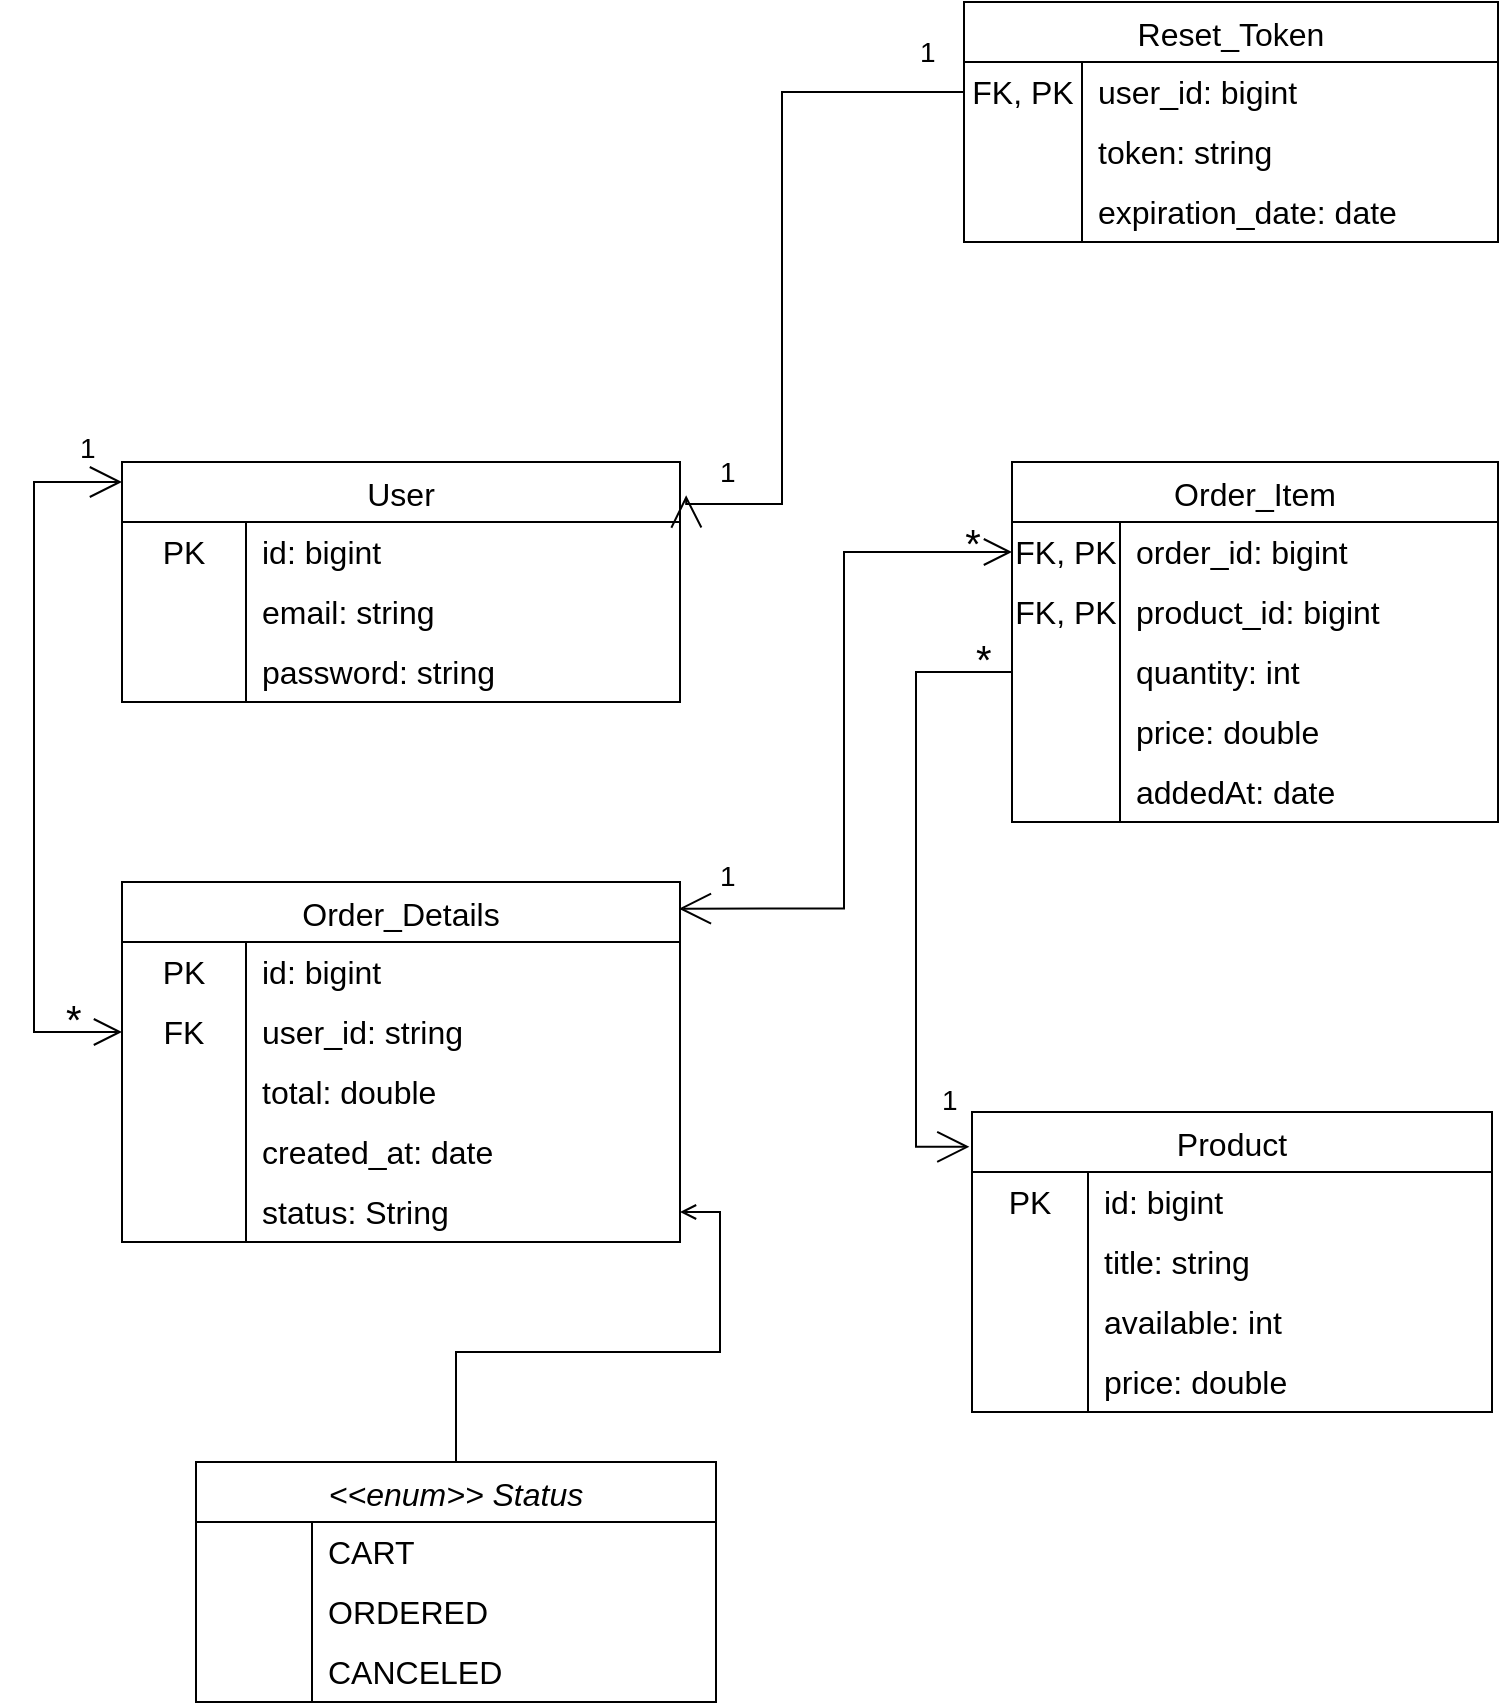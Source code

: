 <mxfile version="24.8.2">
  <diagram id="C5RBs43oDa-KdzZeNtuy" name="Page-1">
    <mxGraphModel dx="1417" dy="424" grid="1" gridSize="10" guides="1" tooltips="1" connect="1" arrows="1" fold="1" page="1" pageScale="1" pageWidth="827" pageHeight="1169" math="0" shadow="0">
      <root>
        <mxCell id="WIyWlLk6GJQsqaUBKTNV-0" />
        <mxCell id="WIyWlLk6GJQsqaUBKTNV-1" parent="WIyWlLk6GJQsqaUBKTNV-0" />
        <mxCell id="tDX9Rvb7DE5_OkJdQCPN-15" value="Order_Item" style="shape=table;startSize=30;container=1;collapsible=0;childLayout=tableLayout;fixedRows=1;rowLines=0;fontStyle=0;strokeColor=default;fontSize=16;" parent="WIyWlLk6GJQsqaUBKTNV-1" vertex="1">
          <mxGeometry x="-295" y="340" width="243" height="180" as="geometry" />
        </mxCell>
        <mxCell id="tDX9Rvb7DE5_OkJdQCPN-16" value="" style="shape=tableRow;horizontal=0;startSize=0;swimlaneHead=0;swimlaneBody=0;top=0;left=0;bottom=0;right=0;collapsible=0;dropTarget=0;fillColor=none;points=[[0,0.5],[1,0.5]];portConstraint=eastwest;strokeColor=inherit;fontSize=16;" parent="tDX9Rvb7DE5_OkJdQCPN-15" vertex="1">
          <mxGeometry y="30" width="243" height="30" as="geometry" />
        </mxCell>
        <mxCell id="tDX9Rvb7DE5_OkJdQCPN-17" value="FK, PK" style="shape=partialRectangle;html=1;whiteSpace=wrap;connectable=0;fillColor=none;top=0;left=0;bottom=0;right=0;overflow=hidden;pointerEvents=1;strokeColor=inherit;fontSize=16;" parent="tDX9Rvb7DE5_OkJdQCPN-16" vertex="1">
          <mxGeometry width="54" height="30" as="geometry">
            <mxRectangle width="54" height="30" as="alternateBounds" />
          </mxGeometry>
        </mxCell>
        <mxCell id="tDX9Rvb7DE5_OkJdQCPN-18" value="order_id: bigint" style="shape=partialRectangle;html=1;whiteSpace=wrap;connectable=0;fillColor=none;top=0;left=0;bottom=0;right=0;align=left;spacingLeft=6;overflow=hidden;strokeColor=inherit;fontSize=16;" parent="tDX9Rvb7DE5_OkJdQCPN-16" vertex="1">
          <mxGeometry x="54" width="189" height="30" as="geometry">
            <mxRectangle width="189" height="30" as="alternateBounds" />
          </mxGeometry>
        </mxCell>
        <mxCell id="tDX9Rvb7DE5_OkJdQCPN-22" value="" style="shape=tableRow;horizontal=0;startSize=0;swimlaneHead=0;swimlaneBody=0;top=0;left=0;bottom=0;right=0;collapsible=0;dropTarget=0;fillColor=none;points=[[0,0.5],[1,0.5]];portConstraint=eastwest;strokeColor=inherit;fontSize=16;" parent="tDX9Rvb7DE5_OkJdQCPN-15" vertex="1">
          <mxGeometry y="60" width="243" height="30" as="geometry" />
        </mxCell>
        <mxCell id="tDX9Rvb7DE5_OkJdQCPN-23" value="FK, PK" style="shape=partialRectangle;html=1;whiteSpace=wrap;connectable=0;fillColor=none;top=0;left=0;bottom=0;right=0;overflow=hidden;strokeColor=inherit;fontSize=16;" parent="tDX9Rvb7DE5_OkJdQCPN-22" vertex="1">
          <mxGeometry width="54" height="30" as="geometry">
            <mxRectangle width="54" height="30" as="alternateBounds" />
          </mxGeometry>
        </mxCell>
        <mxCell id="tDX9Rvb7DE5_OkJdQCPN-24" value="product_id: bigint" style="shape=partialRectangle;html=1;whiteSpace=wrap;connectable=0;fillColor=none;top=0;left=0;bottom=0;right=0;align=left;spacingLeft=6;overflow=hidden;strokeColor=inherit;fontSize=16;" parent="tDX9Rvb7DE5_OkJdQCPN-22" vertex="1">
          <mxGeometry x="54" width="189" height="30" as="geometry">
            <mxRectangle width="189" height="30" as="alternateBounds" />
          </mxGeometry>
        </mxCell>
        <mxCell id="tDX9Rvb7DE5_OkJdQCPN-80" value="" style="shape=tableRow;horizontal=0;startSize=0;swimlaneHead=0;swimlaneBody=0;top=0;left=0;bottom=0;right=0;collapsible=0;dropTarget=0;fillColor=none;points=[[0,0.5],[1,0.5]];portConstraint=eastwest;strokeColor=inherit;fontSize=16;" parent="tDX9Rvb7DE5_OkJdQCPN-15" vertex="1">
          <mxGeometry y="90" width="243" height="30" as="geometry" />
        </mxCell>
        <mxCell id="tDX9Rvb7DE5_OkJdQCPN-81" value="" style="shape=partialRectangle;html=1;whiteSpace=wrap;connectable=0;fillColor=none;top=0;left=0;bottom=0;right=0;overflow=hidden;strokeColor=inherit;fontSize=16;" parent="tDX9Rvb7DE5_OkJdQCPN-80" vertex="1">
          <mxGeometry width="54" height="30" as="geometry">
            <mxRectangle width="54" height="30" as="alternateBounds" />
          </mxGeometry>
        </mxCell>
        <mxCell id="tDX9Rvb7DE5_OkJdQCPN-82" value="quantity: int" style="shape=partialRectangle;html=1;whiteSpace=wrap;connectable=0;fillColor=none;top=0;left=0;bottom=0;right=0;align=left;spacingLeft=6;overflow=hidden;strokeColor=inherit;fontSize=16;" parent="tDX9Rvb7DE5_OkJdQCPN-80" vertex="1">
          <mxGeometry x="54" width="189" height="30" as="geometry">
            <mxRectangle width="189" height="30" as="alternateBounds" />
          </mxGeometry>
        </mxCell>
        <mxCell id="jIF1QHxJjUL9VCJIZxWb-7" value="" style="shape=tableRow;horizontal=0;startSize=0;swimlaneHead=0;swimlaneBody=0;top=0;left=0;bottom=0;right=0;collapsible=0;dropTarget=0;fillColor=none;points=[[0,0.5],[1,0.5]];portConstraint=eastwest;strokeColor=inherit;fontSize=16;" parent="tDX9Rvb7DE5_OkJdQCPN-15" vertex="1">
          <mxGeometry y="120" width="243" height="30" as="geometry" />
        </mxCell>
        <mxCell id="jIF1QHxJjUL9VCJIZxWb-8" value="" style="shape=partialRectangle;html=1;whiteSpace=wrap;connectable=0;fillColor=none;top=0;left=0;bottom=0;right=0;overflow=hidden;strokeColor=inherit;fontSize=16;" parent="jIF1QHxJjUL9VCJIZxWb-7" vertex="1">
          <mxGeometry width="54" height="30" as="geometry">
            <mxRectangle width="54" height="30" as="alternateBounds" />
          </mxGeometry>
        </mxCell>
        <mxCell id="jIF1QHxJjUL9VCJIZxWb-9" value="price: double" style="shape=partialRectangle;html=1;whiteSpace=wrap;connectable=0;fillColor=none;top=0;left=0;bottom=0;right=0;align=left;spacingLeft=6;overflow=hidden;strokeColor=inherit;fontSize=16;" parent="jIF1QHxJjUL9VCJIZxWb-7" vertex="1">
          <mxGeometry x="54" width="189" height="30" as="geometry">
            <mxRectangle width="189" height="30" as="alternateBounds" />
          </mxGeometry>
        </mxCell>
        <mxCell id="a9g6P3RkIXFf55lkZeK0-13" value="" style="shape=tableRow;horizontal=0;startSize=0;swimlaneHead=0;swimlaneBody=0;top=0;left=0;bottom=0;right=0;collapsible=0;dropTarget=0;fillColor=none;points=[[0,0.5],[1,0.5]];portConstraint=eastwest;strokeColor=inherit;fontSize=16;" vertex="1" parent="tDX9Rvb7DE5_OkJdQCPN-15">
          <mxGeometry y="150" width="243" height="30" as="geometry" />
        </mxCell>
        <mxCell id="a9g6P3RkIXFf55lkZeK0-14" value="" style="shape=partialRectangle;html=1;whiteSpace=wrap;connectable=0;fillColor=none;top=0;left=0;bottom=0;right=0;overflow=hidden;strokeColor=inherit;fontSize=16;" vertex="1" parent="a9g6P3RkIXFf55lkZeK0-13">
          <mxGeometry width="54" height="30" as="geometry">
            <mxRectangle width="54" height="30" as="alternateBounds" />
          </mxGeometry>
        </mxCell>
        <mxCell id="a9g6P3RkIXFf55lkZeK0-15" value="addedAt: date" style="shape=partialRectangle;html=1;whiteSpace=wrap;connectable=0;fillColor=none;top=0;left=0;bottom=0;right=0;align=left;spacingLeft=6;overflow=hidden;strokeColor=inherit;fontSize=16;" vertex="1" parent="a9g6P3RkIXFf55lkZeK0-13">
          <mxGeometry x="54" width="189" height="30" as="geometry">
            <mxRectangle width="189" height="30" as="alternateBounds" />
          </mxGeometry>
        </mxCell>
        <mxCell id="tDX9Rvb7DE5_OkJdQCPN-89" value="Order_Details" style="shape=table;startSize=30;container=1;collapsible=0;childLayout=tableLayout;fixedRows=1;rowLines=0;fontStyle=0;strokeColor=default;fontSize=16;" parent="WIyWlLk6GJQsqaUBKTNV-1" vertex="1">
          <mxGeometry x="-740" y="550" width="279" height="180" as="geometry" />
        </mxCell>
        <mxCell id="tDX9Rvb7DE5_OkJdQCPN-90" value="" style="shape=tableRow;horizontal=0;startSize=0;swimlaneHead=0;swimlaneBody=0;top=0;left=0;bottom=0;right=0;collapsible=0;dropTarget=0;fillColor=none;points=[[0,0.5],[1,0.5]];portConstraint=eastwest;strokeColor=inherit;fontSize=16;" parent="tDX9Rvb7DE5_OkJdQCPN-89" vertex="1">
          <mxGeometry y="30" width="279" height="30" as="geometry" />
        </mxCell>
        <mxCell id="tDX9Rvb7DE5_OkJdQCPN-91" value="PK" style="shape=partialRectangle;html=1;whiteSpace=wrap;connectable=0;fillColor=none;top=0;left=0;bottom=0;right=0;overflow=hidden;pointerEvents=1;strokeColor=inherit;fontSize=16;" parent="tDX9Rvb7DE5_OkJdQCPN-90" vertex="1">
          <mxGeometry width="62" height="30" as="geometry">
            <mxRectangle width="62" height="30" as="alternateBounds" />
          </mxGeometry>
        </mxCell>
        <mxCell id="tDX9Rvb7DE5_OkJdQCPN-92" value="id: bigint" style="shape=partialRectangle;html=1;whiteSpace=wrap;connectable=0;fillColor=none;top=0;left=0;bottom=0;right=0;align=left;spacingLeft=6;overflow=hidden;strokeColor=inherit;fontSize=16;" parent="tDX9Rvb7DE5_OkJdQCPN-90" vertex="1">
          <mxGeometry x="62" width="217" height="30" as="geometry">
            <mxRectangle width="217" height="30" as="alternateBounds" />
          </mxGeometry>
        </mxCell>
        <mxCell id="tDX9Rvb7DE5_OkJdQCPN-156" value="" style="shape=tableRow;horizontal=0;startSize=0;swimlaneHead=0;swimlaneBody=0;top=0;left=0;bottom=0;right=0;collapsible=0;dropTarget=0;fillColor=none;points=[[0,0.5],[1,0.5]];portConstraint=eastwest;strokeColor=inherit;fontSize=16;" parent="tDX9Rvb7DE5_OkJdQCPN-89" vertex="1">
          <mxGeometry y="60" width="279" height="30" as="geometry" />
        </mxCell>
        <mxCell id="tDX9Rvb7DE5_OkJdQCPN-157" value="FK" style="shape=partialRectangle;html=1;whiteSpace=wrap;connectable=0;fillColor=none;top=0;left=0;bottom=0;right=0;overflow=hidden;pointerEvents=1;strokeColor=inherit;fontSize=16;" parent="tDX9Rvb7DE5_OkJdQCPN-156" vertex="1">
          <mxGeometry width="62" height="30" as="geometry">
            <mxRectangle width="62" height="30" as="alternateBounds" />
          </mxGeometry>
        </mxCell>
        <mxCell id="tDX9Rvb7DE5_OkJdQCPN-158" value="user_id: string" style="shape=partialRectangle;html=1;whiteSpace=wrap;connectable=0;fillColor=none;top=0;left=0;bottom=0;right=0;align=left;spacingLeft=6;overflow=hidden;strokeColor=inherit;fontSize=16;" parent="tDX9Rvb7DE5_OkJdQCPN-156" vertex="1">
          <mxGeometry x="62" width="217" height="30" as="geometry">
            <mxRectangle width="217" height="30" as="alternateBounds" />
          </mxGeometry>
        </mxCell>
        <mxCell id="tDX9Rvb7DE5_OkJdQCPN-93" value="" style="shape=tableRow;horizontal=0;startSize=0;swimlaneHead=0;swimlaneBody=0;top=0;left=0;bottom=0;right=0;collapsible=0;dropTarget=0;fillColor=none;points=[[0,0.5],[1,0.5]];portConstraint=eastwest;strokeColor=inherit;fontSize=16;" parent="tDX9Rvb7DE5_OkJdQCPN-89" vertex="1">
          <mxGeometry y="90" width="279" height="30" as="geometry" />
        </mxCell>
        <mxCell id="tDX9Rvb7DE5_OkJdQCPN-94" value="" style="shape=partialRectangle;html=1;whiteSpace=wrap;connectable=0;fillColor=none;top=0;left=0;bottom=0;right=0;overflow=hidden;strokeColor=inherit;fontSize=16;" parent="tDX9Rvb7DE5_OkJdQCPN-93" vertex="1">
          <mxGeometry width="62" height="30" as="geometry">
            <mxRectangle width="62" height="30" as="alternateBounds" />
          </mxGeometry>
        </mxCell>
        <mxCell id="tDX9Rvb7DE5_OkJdQCPN-95" value="total: double" style="shape=partialRectangle;html=1;whiteSpace=wrap;connectable=0;fillColor=none;top=0;left=0;bottom=0;right=0;align=left;spacingLeft=6;overflow=hidden;strokeColor=inherit;fontSize=16;" parent="tDX9Rvb7DE5_OkJdQCPN-93" vertex="1">
          <mxGeometry x="62" width="217" height="30" as="geometry">
            <mxRectangle width="217" height="30" as="alternateBounds" />
          </mxGeometry>
        </mxCell>
        <mxCell id="jIF1QHxJjUL9VCJIZxWb-3" value="" style="shape=tableRow;horizontal=0;startSize=0;swimlaneHead=0;swimlaneBody=0;top=0;left=0;bottom=0;right=0;collapsible=0;dropTarget=0;fillColor=none;points=[[0,0.5],[1,0.5]];portConstraint=eastwest;strokeColor=inherit;fontSize=16;" parent="tDX9Rvb7DE5_OkJdQCPN-89" vertex="1">
          <mxGeometry y="120" width="279" height="30" as="geometry" />
        </mxCell>
        <mxCell id="jIF1QHxJjUL9VCJIZxWb-4" value="" style="shape=partialRectangle;html=1;whiteSpace=wrap;connectable=0;fillColor=none;top=0;left=0;bottom=0;right=0;overflow=hidden;strokeColor=inherit;fontSize=16;" parent="jIF1QHxJjUL9VCJIZxWb-3" vertex="1">
          <mxGeometry width="62" height="30" as="geometry">
            <mxRectangle width="62" height="30" as="alternateBounds" />
          </mxGeometry>
        </mxCell>
        <mxCell id="jIF1QHxJjUL9VCJIZxWb-5" value="created_at: date" style="shape=partialRectangle;html=1;whiteSpace=wrap;connectable=0;fillColor=none;top=0;left=0;bottom=0;right=0;align=left;spacingLeft=6;overflow=hidden;strokeColor=inherit;fontSize=16;" parent="jIF1QHxJjUL9VCJIZxWb-3" vertex="1">
          <mxGeometry x="62" width="217" height="30" as="geometry">
            <mxRectangle width="217" height="30" as="alternateBounds" />
          </mxGeometry>
        </mxCell>
        <mxCell id="tDX9Rvb7DE5_OkJdQCPN-96" value="" style="shape=tableRow;horizontal=0;startSize=0;swimlaneHead=0;swimlaneBody=0;top=0;left=0;bottom=0;right=0;collapsible=0;dropTarget=0;fillColor=none;points=[[0,0.5],[1,0.5]];portConstraint=eastwest;strokeColor=inherit;fontSize=16;" parent="tDX9Rvb7DE5_OkJdQCPN-89" vertex="1">
          <mxGeometry y="150" width="279" height="30" as="geometry" />
        </mxCell>
        <mxCell id="tDX9Rvb7DE5_OkJdQCPN-97" value="" style="shape=partialRectangle;html=1;whiteSpace=wrap;connectable=0;fillColor=none;top=0;left=0;bottom=0;right=0;overflow=hidden;strokeColor=inherit;fontSize=16;" parent="tDX9Rvb7DE5_OkJdQCPN-96" vertex="1">
          <mxGeometry width="62" height="30" as="geometry">
            <mxRectangle width="62" height="30" as="alternateBounds" />
          </mxGeometry>
        </mxCell>
        <mxCell id="tDX9Rvb7DE5_OkJdQCPN-98" value="status: String" style="shape=partialRectangle;html=1;whiteSpace=wrap;connectable=0;fillColor=none;top=0;left=0;bottom=0;right=0;align=left;spacingLeft=6;overflow=hidden;strokeColor=inherit;fontSize=16;" parent="tDX9Rvb7DE5_OkJdQCPN-96" vertex="1">
          <mxGeometry x="62" width="217" height="30" as="geometry">
            <mxRectangle width="217" height="30" as="alternateBounds" />
          </mxGeometry>
        </mxCell>
        <mxCell id="tDX9Rvb7DE5_OkJdQCPN-118" value="Product" style="shape=table;startSize=30;container=1;collapsible=0;childLayout=tableLayout;fixedRows=1;rowLines=0;fontStyle=0;strokeColor=default;fontSize=16;" parent="WIyWlLk6GJQsqaUBKTNV-1" vertex="1">
          <mxGeometry x="-315" y="665" width="260" height="150" as="geometry" />
        </mxCell>
        <mxCell id="tDX9Rvb7DE5_OkJdQCPN-119" value="" style="shape=tableRow;horizontal=0;startSize=0;swimlaneHead=0;swimlaneBody=0;top=0;left=0;bottom=0;right=0;collapsible=0;dropTarget=0;fillColor=none;points=[[0,0.5],[1,0.5]];portConstraint=eastwest;strokeColor=inherit;fontSize=16;" parent="tDX9Rvb7DE5_OkJdQCPN-118" vertex="1">
          <mxGeometry y="30" width="260" height="30" as="geometry" />
        </mxCell>
        <mxCell id="tDX9Rvb7DE5_OkJdQCPN-120" value="PK" style="shape=partialRectangle;html=1;whiteSpace=wrap;connectable=0;fillColor=none;top=0;left=0;bottom=0;right=0;overflow=hidden;pointerEvents=1;strokeColor=inherit;fontSize=16;" parent="tDX9Rvb7DE5_OkJdQCPN-119" vertex="1">
          <mxGeometry width="58" height="30" as="geometry">
            <mxRectangle width="58" height="30" as="alternateBounds" />
          </mxGeometry>
        </mxCell>
        <mxCell id="tDX9Rvb7DE5_OkJdQCPN-121" value="id: bigint" style="shape=partialRectangle;html=1;whiteSpace=wrap;connectable=0;fillColor=none;top=0;left=0;bottom=0;right=0;align=left;spacingLeft=6;overflow=hidden;strokeColor=inherit;fontSize=16;" parent="tDX9Rvb7DE5_OkJdQCPN-119" vertex="1">
          <mxGeometry x="58" width="202" height="30" as="geometry">
            <mxRectangle width="202" height="30" as="alternateBounds" />
          </mxGeometry>
        </mxCell>
        <mxCell id="tDX9Rvb7DE5_OkJdQCPN-122" value="" style="shape=tableRow;horizontal=0;startSize=0;swimlaneHead=0;swimlaneBody=0;top=0;left=0;bottom=0;right=0;collapsible=0;dropTarget=0;fillColor=none;points=[[0,0.5],[1,0.5]];portConstraint=eastwest;strokeColor=inherit;fontSize=16;" parent="tDX9Rvb7DE5_OkJdQCPN-118" vertex="1">
          <mxGeometry y="60" width="260" height="30" as="geometry" />
        </mxCell>
        <mxCell id="tDX9Rvb7DE5_OkJdQCPN-123" value="" style="shape=partialRectangle;html=1;whiteSpace=wrap;connectable=0;fillColor=none;top=0;left=0;bottom=0;right=0;overflow=hidden;strokeColor=inherit;fontSize=16;" parent="tDX9Rvb7DE5_OkJdQCPN-122" vertex="1">
          <mxGeometry width="58" height="30" as="geometry">
            <mxRectangle width="58" height="30" as="alternateBounds" />
          </mxGeometry>
        </mxCell>
        <mxCell id="tDX9Rvb7DE5_OkJdQCPN-124" value="title: string" style="shape=partialRectangle;html=1;whiteSpace=wrap;connectable=0;fillColor=none;top=0;left=0;bottom=0;right=0;align=left;spacingLeft=6;overflow=hidden;strokeColor=inherit;fontSize=16;" parent="tDX9Rvb7DE5_OkJdQCPN-122" vertex="1">
          <mxGeometry x="58" width="202" height="30" as="geometry">
            <mxRectangle width="202" height="30" as="alternateBounds" />
          </mxGeometry>
        </mxCell>
        <mxCell id="tDX9Rvb7DE5_OkJdQCPN-125" value="" style="shape=tableRow;horizontal=0;startSize=0;swimlaneHead=0;swimlaneBody=0;top=0;left=0;bottom=0;right=0;collapsible=0;dropTarget=0;fillColor=none;points=[[0,0.5],[1,0.5]];portConstraint=eastwest;strokeColor=inherit;fontSize=16;" parent="tDX9Rvb7DE5_OkJdQCPN-118" vertex="1">
          <mxGeometry y="90" width="260" height="30" as="geometry" />
        </mxCell>
        <mxCell id="tDX9Rvb7DE5_OkJdQCPN-126" value="" style="shape=partialRectangle;html=1;whiteSpace=wrap;connectable=0;fillColor=none;top=0;left=0;bottom=0;right=0;overflow=hidden;strokeColor=inherit;fontSize=16;" parent="tDX9Rvb7DE5_OkJdQCPN-125" vertex="1">
          <mxGeometry width="58" height="30" as="geometry">
            <mxRectangle width="58" height="30" as="alternateBounds" />
          </mxGeometry>
        </mxCell>
        <mxCell id="tDX9Rvb7DE5_OkJdQCPN-127" value="available: int" style="shape=partialRectangle;html=1;whiteSpace=wrap;connectable=0;fillColor=none;top=0;left=0;bottom=0;right=0;align=left;spacingLeft=6;overflow=hidden;strokeColor=inherit;fontSize=16;" parent="tDX9Rvb7DE5_OkJdQCPN-125" vertex="1">
          <mxGeometry x="58" width="202" height="30" as="geometry">
            <mxRectangle width="202" height="30" as="alternateBounds" />
          </mxGeometry>
        </mxCell>
        <mxCell id="tDX9Rvb7DE5_OkJdQCPN-128" value="" style="shape=tableRow;horizontal=0;startSize=0;swimlaneHead=0;swimlaneBody=0;top=0;left=0;bottom=0;right=0;collapsible=0;dropTarget=0;fillColor=none;points=[[0,0.5],[1,0.5]];portConstraint=eastwest;strokeColor=inherit;fontSize=16;" parent="tDX9Rvb7DE5_OkJdQCPN-118" vertex="1">
          <mxGeometry y="120" width="260" height="30" as="geometry" />
        </mxCell>
        <mxCell id="tDX9Rvb7DE5_OkJdQCPN-129" value="" style="shape=partialRectangle;html=1;whiteSpace=wrap;connectable=0;fillColor=none;top=0;left=0;bottom=0;right=0;overflow=hidden;strokeColor=inherit;fontSize=16;" parent="tDX9Rvb7DE5_OkJdQCPN-128" vertex="1">
          <mxGeometry width="58" height="30" as="geometry">
            <mxRectangle width="58" height="30" as="alternateBounds" />
          </mxGeometry>
        </mxCell>
        <mxCell id="tDX9Rvb7DE5_OkJdQCPN-130" value="price: double" style="shape=partialRectangle;html=1;whiteSpace=wrap;connectable=0;fillColor=none;top=0;left=0;bottom=0;right=0;align=left;spacingLeft=6;overflow=hidden;strokeColor=inherit;fontSize=16;" parent="tDX9Rvb7DE5_OkJdQCPN-128" vertex="1">
          <mxGeometry x="58" width="202" height="30" as="geometry">
            <mxRectangle width="202" height="30" as="alternateBounds" />
          </mxGeometry>
        </mxCell>
        <mxCell id="tDX9Rvb7DE5_OkJdQCPN-144" value="User" style="shape=table;startSize=30;container=1;collapsible=0;childLayout=tableLayout;fixedRows=1;rowLines=0;fontStyle=0;strokeColor=default;fontSize=16;" parent="WIyWlLk6GJQsqaUBKTNV-1" vertex="1">
          <mxGeometry x="-740" y="340" width="279" height="120" as="geometry" />
        </mxCell>
        <mxCell id="tDX9Rvb7DE5_OkJdQCPN-145" value="" style="shape=tableRow;horizontal=0;startSize=0;swimlaneHead=0;swimlaneBody=0;top=0;left=0;bottom=0;right=0;collapsible=0;dropTarget=0;fillColor=none;points=[[0,0.5],[1,0.5]];portConstraint=eastwest;strokeColor=inherit;fontSize=16;" parent="tDX9Rvb7DE5_OkJdQCPN-144" vertex="1">
          <mxGeometry y="30" width="279" height="30" as="geometry" />
        </mxCell>
        <mxCell id="tDX9Rvb7DE5_OkJdQCPN-146" value="PK" style="shape=partialRectangle;html=1;whiteSpace=wrap;connectable=0;fillColor=none;top=0;left=0;bottom=0;right=0;overflow=hidden;pointerEvents=1;strokeColor=inherit;fontSize=16;" parent="tDX9Rvb7DE5_OkJdQCPN-145" vertex="1">
          <mxGeometry width="62" height="30" as="geometry">
            <mxRectangle width="62" height="30" as="alternateBounds" />
          </mxGeometry>
        </mxCell>
        <mxCell id="tDX9Rvb7DE5_OkJdQCPN-147" value="id: bigint" style="shape=partialRectangle;html=1;whiteSpace=wrap;connectable=0;fillColor=none;top=0;left=0;bottom=0;right=0;align=left;spacingLeft=6;overflow=hidden;strokeColor=inherit;fontSize=16;" parent="tDX9Rvb7DE5_OkJdQCPN-145" vertex="1">
          <mxGeometry x="62" width="217" height="30" as="geometry">
            <mxRectangle width="217" height="30" as="alternateBounds" />
          </mxGeometry>
        </mxCell>
        <mxCell id="tDX9Rvb7DE5_OkJdQCPN-148" value="" style="shape=tableRow;horizontal=0;startSize=0;swimlaneHead=0;swimlaneBody=0;top=0;left=0;bottom=0;right=0;collapsible=0;dropTarget=0;fillColor=none;points=[[0,0.5],[1,0.5]];portConstraint=eastwest;strokeColor=inherit;fontSize=16;" parent="tDX9Rvb7DE5_OkJdQCPN-144" vertex="1">
          <mxGeometry y="60" width="279" height="30" as="geometry" />
        </mxCell>
        <mxCell id="tDX9Rvb7DE5_OkJdQCPN-149" value="" style="shape=partialRectangle;html=1;whiteSpace=wrap;connectable=0;fillColor=none;top=0;left=0;bottom=0;right=0;overflow=hidden;strokeColor=inherit;fontSize=16;" parent="tDX9Rvb7DE5_OkJdQCPN-148" vertex="1">
          <mxGeometry width="62" height="30" as="geometry">
            <mxRectangle width="62" height="30" as="alternateBounds" />
          </mxGeometry>
        </mxCell>
        <mxCell id="tDX9Rvb7DE5_OkJdQCPN-150" value="email: string" style="shape=partialRectangle;html=1;whiteSpace=wrap;connectable=0;fillColor=none;top=0;left=0;bottom=0;right=0;align=left;spacingLeft=6;overflow=hidden;strokeColor=inherit;fontSize=16;" parent="tDX9Rvb7DE5_OkJdQCPN-148" vertex="1">
          <mxGeometry x="62" width="217" height="30" as="geometry">
            <mxRectangle width="217" height="30" as="alternateBounds" />
          </mxGeometry>
        </mxCell>
        <mxCell id="tDX9Rvb7DE5_OkJdQCPN-151" value="" style="shape=tableRow;horizontal=0;startSize=0;swimlaneHead=0;swimlaneBody=0;top=0;left=0;bottom=0;right=0;collapsible=0;dropTarget=0;fillColor=none;points=[[0,0.5],[1,0.5]];portConstraint=eastwest;strokeColor=inherit;fontSize=16;" parent="tDX9Rvb7DE5_OkJdQCPN-144" vertex="1">
          <mxGeometry y="90" width="279" height="30" as="geometry" />
        </mxCell>
        <mxCell id="tDX9Rvb7DE5_OkJdQCPN-152" value="" style="shape=partialRectangle;html=1;whiteSpace=wrap;connectable=0;fillColor=none;top=0;left=0;bottom=0;right=0;overflow=hidden;strokeColor=inherit;fontSize=16;" parent="tDX9Rvb7DE5_OkJdQCPN-151" vertex="1">
          <mxGeometry width="62" height="30" as="geometry">
            <mxRectangle width="62" height="30" as="alternateBounds" />
          </mxGeometry>
        </mxCell>
        <mxCell id="tDX9Rvb7DE5_OkJdQCPN-153" value="password: string" style="shape=partialRectangle;html=1;whiteSpace=wrap;connectable=0;fillColor=none;top=0;left=0;bottom=0;right=0;align=left;spacingLeft=6;overflow=hidden;strokeColor=inherit;fontSize=16;" parent="tDX9Rvb7DE5_OkJdQCPN-151" vertex="1">
          <mxGeometry x="62" width="217" height="30" as="geometry">
            <mxRectangle width="217" height="30" as="alternateBounds" />
          </mxGeometry>
        </mxCell>
        <mxCell id="tDX9Rvb7DE5_OkJdQCPN-161" value="&lt;font style=&quot;font-size: 14px;&quot;&gt;1&lt;/font&gt;" style="endArrow=open;html=1;endSize=12;startArrow=open;startSize=14;startFill=0;edgeStyle=orthogonalEdgeStyle;align=left;verticalAlign=bottom;rounded=0;exitX=0.998;exitY=0.074;exitDx=0;exitDy=0;endFill=0;entryX=0;entryY=0.5;entryDx=0;entryDy=0;exitPerimeter=0;" parent="WIyWlLk6GJQsqaUBKTNV-1" source="tDX9Rvb7DE5_OkJdQCPN-89" target="tDX9Rvb7DE5_OkJdQCPN-16" edge="1">
          <mxGeometry x="-0.889" y="5" relative="1" as="geometry">
            <mxPoint x="-450" y="675" as="sourcePoint" />
            <mxPoint x="-289" y="620" as="targetPoint" />
            <mxPoint as="offset" />
            <Array as="points">
              <mxPoint x="-379" y="563" />
              <mxPoint x="-379" y="385" />
            </Array>
          </mxGeometry>
        </mxCell>
        <mxCell id="tDX9Rvb7DE5_OkJdQCPN-162" value="&lt;span style=&quot;font-size: 20px;&quot;&gt;*&lt;/span&gt;" style="text;html=1;align=center;verticalAlign=middle;resizable=0;points=[];autosize=1;strokeColor=none;fillColor=none;" parent="WIyWlLk6GJQsqaUBKTNV-1" vertex="1">
          <mxGeometry x="-330" y="360" width="30" height="40" as="geometry" />
        </mxCell>
        <mxCell id="tDX9Rvb7DE5_OkJdQCPN-163" value="&lt;font style=&quot;font-size: 14px;&quot;&gt;1&lt;/font&gt;" style="endArrow=none;html=1;endSize=12;startArrow=open;startSize=14;startFill=0;edgeStyle=orthogonalEdgeStyle;align=left;verticalAlign=bottom;rounded=0;endFill=0;entryX=0;entryY=0.5;entryDx=0;entryDy=0;exitX=-0.005;exitY=0.116;exitDx=0;exitDy=0;exitPerimeter=0;" parent="WIyWlLk6GJQsqaUBKTNV-1" source="tDX9Rvb7DE5_OkJdQCPN-118" target="tDX9Rvb7DE5_OkJdQCPN-22" edge="1">
          <mxGeometry x="-0.906" y="-12" relative="1" as="geometry">
            <mxPoint x="-475" y="830" as="sourcePoint" />
            <mxPoint x="-290" y="720" as="targetPoint" />
            <mxPoint as="offset" />
            <Array as="points">
              <mxPoint x="-343" y="682" />
              <mxPoint x="-343" y="445" />
            </Array>
          </mxGeometry>
        </mxCell>
        <mxCell id="tDX9Rvb7DE5_OkJdQCPN-164" value="&lt;span style=&quot;font-size: 20px; text-align: center; text-wrap: nowrap;&quot;&gt;*&lt;/span&gt;" style="text;whiteSpace=wrap;html=1;" parent="WIyWlLk6GJQsqaUBKTNV-1" vertex="1">
          <mxGeometry x="-315" y="420" width="40" height="40" as="geometry" />
        </mxCell>
        <mxCell id="tDX9Rvb7DE5_OkJdQCPN-169" value="&lt;font style=&quot;font-size: 14px;&quot;&gt;1&lt;/font&gt;" style="endArrow=open;html=1;endSize=12;startArrow=open;startSize=14;startFill=0;edgeStyle=orthogonalEdgeStyle;align=left;verticalAlign=bottom;rounded=0;endFill=0;entryX=0;entryY=0.5;entryDx=0;entryDy=0;" parent="WIyWlLk6GJQsqaUBKTNV-1" target="tDX9Rvb7DE5_OkJdQCPN-156" edge="1">
          <mxGeometry x="-0.874" y="-6" relative="1" as="geometry">
            <mxPoint x="-740" y="350" as="sourcePoint" />
            <mxPoint x="-749" y="620" as="targetPoint" />
            <mxPoint as="offset" />
            <Array as="points">
              <mxPoint x="-784" y="350" />
              <mxPoint x="-784" y="625" />
            </Array>
          </mxGeometry>
        </mxCell>
        <mxCell id="tDX9Rvb7DE5_OkJdQCPN-170" value="&lt;span style=&quot;font-size: 20px; text-align: center; text-wrap: nowrap;&quot;&gt;*&lt;/span&gt;" style="text;whiteSpace=wrap;html=1;" parent="WIyWlLk6GJQsqaUBKTNV-1" vertex="1">
          <mxGeometry x="-770" y="600" width="30" height="50" as="geometry" />
        </mxCell>
        <mxCell id="J2Cnlf2TnhCCyxw9L9qZ-23" style="edgeStyle=orthogonalEdgeStyle;rounded=0;orthogonalLoop=1;jettySize=auto;html=1;exitX=0.5;exitY=0;exitDx=0;exitDy=0;entryX=1;entryY=0.5;entryDx=0;entryDy=0;endArrow=open;endFill=0;" parent="WIyWlLk6GJQsqaUBKTNV-1" source="J2Cnlf2TnhCCyxw9L9qZ-0" target="tDX9Rvb7DE5_OkJdQCPN-96" edge="1">
          <mxGeometry relative="1" as="geometry" />
        </mxCell>
        <mxCell id="J2Cnlf2TnhCCyxw9L9qZ-0" value="&lt;&lt;enum&gt;&gt; Status" style="shape=table;startSize=30;container=1;collapsible=0;childLayout=tableLayout;fixedRows=1;rowLines=0;fontStyle=2;strokeColor=default;fontSize=16;" parent="WIyWlLk6GJQsqaUBKTNV-1" vertex="1">
          <mxGeometry x="-703" y="840" width="260" height="120" as="geometry" />
        </mxCell>
        <mxCell id="J2Cnlf2TnhCCyxw9L9qZ-1" value="" style="shape=tableRow;horizontal=0;startSize=0;swimlaneHead=0;swimlaneBody=0;top=0;left=0;bottom=0;right=0;collapsible=0;dropTarget=0;fillColor=none;points=[[0,0.5],[1,0.5]];portConstraint=eastwest;strokeColor=inherit;fontSize=16;" parent="J2Cnlf2TnhCCyxw9L9qZ-0" vertex="1">
          <mxGeometry y="30" width="260" height="30" as="geometry" />
        </mxCell>
        <mxCell id="J2Cnlf2TnhCCyxw9L9qZ-2" value="" style="shape=partialRectangle;html=1;whiteSpace=wrap;connectable=0;fillColor=none;top=0;left=0;bottom=0;right=0;overflow=hidden;pointerEvents=1;strokeColor=inherit;fontSize=16;" parent="J2Cnlf2TnhCCyxw9L9qZ-1" vertex="1">
          <mxGeometry width="58" height="30" as="geometry">
            <mxRectangle width="58" height="30" as="alternateBounds" />
          </mxGeometry>
        </mxCell>
        <mxCell id="J2Cnlf2TnhCCyxw9L9qZ-3" value="CART" style="shape=partialRectangle;html=1;whiteSpace=wrap;connectable=0;fillColor=none;top=0;left=0;bottom=0;right=0;align=left;spacingLeft=6;overflow=hidden;strokeColor=inherit;fontSize=16;" parent="J2Cnlf2TnhCCyxw9L9qZ-1" vertex="1">
          <mxGeometry x="58" width="202" height="30" as="geometry">
            <mxRectangle width="202" height="30" as="alternateBounds" />
          </mxGeometry>
        </mxCell>
        <mxCell id="J2Cnlf2TnhCCyxw9L9qZ-4" value="" style="shape=tableRow;horizontal=0;startSize=0;swimlaneHead=0;swimlaneBody=0;top=0;left=0;bottom=0;right=0;collapsible=0;dropTarget=0;fillColor=none;points=[[0,0.5],[1,0.5]];portConstraint=eastwest;strokeColor=inherit;fontSize=16;" parent="J2Cnlf2TnhCCyxw9L9qZ-0" vertex="1">
          <mxGeometry y="60" width="260" height="30" as="geometry" />
        </mxCell>
        <mxCell id="J2Cnlf2TnhCCyxw9L9qZ-5" value="" style="shape=partialRectangle;html=1;whiteSpace=wrap;connectable=0;fillColor=none;top=0;left=0;bottom=0;right=0;overflow=hidden;strokeColor=inherit;fontSize=16;" parent="J2Cnlf2TnhCCyxw9L9qZ-4" vertex="1">
          <mxGeometry width="58" height="30" as="geometry">
            <mxRectangle width="58" height="30" as="alternateBounds" />
          </mxGeometry>
        </mxCell>
        <mxCell id="J2Cnlf2TnhCCyxw9L9qZ-6" value="ORDERED" style="shape=partialRectangle;html=1;whiteSpace=wrap;connectable=0;fillColor=none;top=0;left=0;bottom=0;right=0;align=left;spacingLeft=6;overflow=hidden;strokeColor=inherit;fontSize=16;" parent="J2Cnlf2TnhCCyxw9L9qZ-4" vertex="1">
          <mxGeometry x="58" width="202" height="30" as="geometry">
            <mxRectangle width="202" height="30" as="alternateBounds" />
          </mxGeometry>
        </mxCell>
        <mxCell id="J2Cnlf2TnhCCyxw9L9qZ-7" value="" style="shape=tableRow;horizontal=0;startSize=0;swimlaneHead=0;swimlaneBody=0;top=0;left=0;bottom=0;right=0;collapsible=0;dropTarget=0;fillColor=none;points=[[0,0.5],[1,0.5]];portConstraint=eastwest;strokeColor=inherit;fontSize=16;" parent="J2Cnlf2TnhCCyxw9L9qZ-0" vertex="1">
          <mxGeometry y="90" width="260" height="30" as="geometry" />
        </mxCell>
        <mxCell id="J2Cnlf2TnhCCyxw9L9qZ-8" value="" style="shape=partialRectangle;html=1;whiteSpace=wrap;connectable=0;fillColor=none;top=0;left=0;bottom=0;right=0;overflow=hidden;strokeColor=inherit;fontSize=16;" parent="J2Cnlf2TnhCCyxw9L9qZ-7" vertex="1">
          <mxGeometry width="58" height="30" as="geometry">
            <mxRectangle width="58" height="30" as="alternateBounds" />
          </mxGeometry>
        </mxCell>
        <mxCell id="J2Cnlf2TnhCCyxw9L9qZ-9" value="CANCELED" style="shape=partialRectangle;html=1;whiteSpace=wrap;connectable=0;fillColor=none;top=0;left=0;bottom=0;right=0;align=left;spacingLeft=6;overflow=hidden;strokeColor=inherit;fontSize=16;" parent="J2Cnlf2TnhCCyxw9L9qZ-7" vertex="1">
          <mxGeometry x="58" width="202" height="30" as="geometry">
            <mxRectangle width="202" height="30" as="alternateBounds" />
          </mxGeometry>
        </mxCell>
        <mxCell id="Gjw0V5XJrUd5qeFrke2--0" value="Reset_Token" style="shape=table;startSize=30;container=1;collapsible=0;childLayout=tableLayout;fixedRows=1;rowLines=0;fontStyle=0;strokeColor=default;fontSize=16;" parent="WIyWlLk6GJQsqaUBKTNV-1" vertex="1">
          <mxGeometry x="-319" y="110" width="267" height="120" as="geometry" />
        </mxCell>
        <mxCell id="Gjw0V5XJrUd5qeFrke2--1" value="" style="shape=tableRow;horizontal=0;startSize=0;swimlaneHead=0;swimlaneBody=0;top=0;left=0;bottom=0;right=0;collapsible=0;dropTarget=0;fillColor=none;points=[[0,0.5],[1,0.5]];portConstraint=eastwest;strokeColor=inherit;fontSize=16;" parent="Gjw0V5XJrUd5qeFrke2--0" vertex="1">
          <mxGeometry y="30" width="267" height="30" as="geometry" />
        </mxCell>
        <mxCell id="Gjw0V5XJrUd5qeFrke2--2" value="FK, PK" style="shape=partialRectangle;html=1;whiteSpace=wrap;connectable=0;fillColor=none;top=0;left=0;bottom=0;right=0;overflow=hidden;pointerEvents=1;strokeColor=inherit;fontSize=16;" parent="Gjw0V5XJrUd5qeFrke2--1" vertex="1">
          <mxGeometry width="59" height="30" as="geometry">
            <mxRectangle width="59" height="30" as="alternateBounds" />
          </mxGeometry>
        </mxCell>
        <mxCell id="Gjw0V5XJrUd5qeFrke2--3" value="user_id: bigint" style="shape=partialRectangle;html=1;whiteSpace=wrap;connectable=0;fillColor=none;top=0;left=0;bottom=0;right=0;align=left;spacingLeft=6;overflow=hidden;strokeColor=inherit;fontSize=16;" parent="Gjw0V5XJrUd5qeFrke2--1" vertex="1">
          <mxGeometry x="59" width="208" height="30" as="geometry">
            <mxRectangle width="208" height="30" as="alternateBounds" />
          </mxGeometry>
        </mxCell>
        <mxCell id="Gjw0V5XJrUd5qeFrke2--4" value="" style="shape=tableRow;horizontal=0;startSize=0;swimlaneHead=0;swimlaneBody=0;top=0;left=0;bottom=0;right=0;collapsible=0;dropTarget=0;fillColor=none;points=[[0,0.5],[1,0.5]];portConstraint=eastwest;strokeColor=inherit;fontSize=16;" parent="Gjw0V5XJrUd5qeFrke2--0" vertex="1">
          <mxGeometry y="60" width="267" height="30" as="geometry" />
        </mxCell>
        <mxCell id="Gjw0V5XJrUd5qeFrke2--5" value="" style="shape=partialRectangle;html=1;whiteSpace=wrap;connectable=0;fillColor=none;top=0;left=0;bottom=0;right=0;overflow=hidden;strokeColor=inherit;fontSize=16;" parent="Gjw0V5XJrUd5qeFrke2--4" vertex="1">
          <mxGeometry width="59" height="30" as="geometry">
            <mxRectangle width="59" height="30" as="alternateBounds" />
          </mxGeometry>
        </mxCell>
        <mxCell id="Gjw0V5XJrUd5qeFrke2--6" value="token: string" style="shape=partialRectangle;html=1;whiteSpace=wrap;connectable=0;fillColor=none;top=0;left=0;bottom=0;right=0;align=left;spacingLeft=6;overflow=hidden;strokeColor=inherit;fontSize=16;" parent="Gjw0V5XJrUd5qeFrke2--4" vertex="1">
          <mxGeometry x="59" width="208" height="30" as="geometry">
            <mxRectangle width="208" height="30" as="alternateBounds" />
          </mxGeometry>
        </mxCell>
        <mxCell id="Gjw0V5XJrUd5qeFrke2--7" value="" style="shape=tableRow;horizontal=0;startSize=0;swimlaneHead=0;swimlaneBody=0;top=0;left=0;bottom=0;right=0;collapsible=0;dropTarget=0;fillColor=none;points=[[0,0.5],[1,0.5]];portConstraint=eastwest;strokeColor=inherit;fontSize=16;" parent="Gjw0V5XJrUd5qeFrke2--0" vertex="1">
          <mxGeometry y="90" width="267" height="30" as="geometry" />
        </mxCell>
        <mxCell id="Gjw0V5XJrUd5qeFrke2--8" value="" style="shape=partialRectangle;html=1;whiteSpace=wrap;connectable=0;fillColor=none;top=0;left=0;bottom=0;right=0;overflow=hidden;strokeColor=inherit;fontSize=16;" parent="Gjw0V5XJrUd5qeFrke2--7" vertex="1">
          <mxGeometry width="59" height="30" as="geometry">
            <mxRectangle width="59" height="30" as="alternateBounds" />
          </mxGeometry>
        </mxCell>
        <mxCell id="Gjw0V5XJrUd5qeFrke2--9" value="expiration_date: date" style="shape=partialRectangle;html=1;whiteSpace=wrap;connectable=0;fillColor=none;top=0;left=0;bottom=0;right=0;align=left;spacingLeft=6;overflow=hidden;strokeColor=inherit;fontSize=16;" parent="Gjw0V5XJrUd5qeFrke2--7" vertex="1">
          <mxGeometry x="59" width="208" height="30" as="geometry">
            <mxRectangle width="208" height="30" as="alternateBounds" />
          </mxGeometry>
        </mxCell>
        <mxCell id="Gjw0V5XJrUd5qeFrke2--16" value="&lt;font style=&quot;font-size: 14px;&quot;&gt;1&lt;/font&gt;" style="endArrow=none;html=1;endSize=12;startArrow=open;startSize=14;startFill=0;edgeStyle=orthogonalEdgeStyle;align=left;verticalAlign=bottom;rounded=0;exitX=1.011;exitY=0.139;exitDx=0;exitDy=0;endFill=0;entryX=0;entryY=0.5;entryDx=0;entryDy=0;exitPerimeter=0;" parent="WIyWlLk6GJQsqaUBKTNV-1" source="tDX9Rvb7DE5_OkJdQCPN-144" target="Gjw0V5XJrUd5qeFrke2--1" edge="1">
          <mxGeometry x="-0.889" y="5" relative="1" as="geometry">
            <mxPoint x="-530" y="328" as="sourcePoint" />
            <mxPoint x="-331" y="150" as="targetPoint" />
            <mxPoint as="offset" />
            <Array as="points">
              <mxPoint x="-410" y="361" />
              <mxPoint x="-410" y="155" />
            </Array>
          </mxGeometry>
        </mxCell>
        <mxCell id="Gjw0V5XJrUd5qeFrke2--17" value="&lt;span style=&quot;text-align: center; text-wrap: nowrap;&quot;&gt;&lt;font style=&quot;font-size: 14px;&quot;&gt;1&lt;/font&gt;&lt;/span&gt;" style="text;whiteSpace=wrap;html=1;" parent="WIyWlLk6GJQsqaUBKTNV-1" vertex="1">
          <mxGeometry x="-343" y="120" width="40" height="40" as="geometry" />
        </mxCell>
      </root>
    </mxGraphModel>
  </diagram>
</mxfile>
